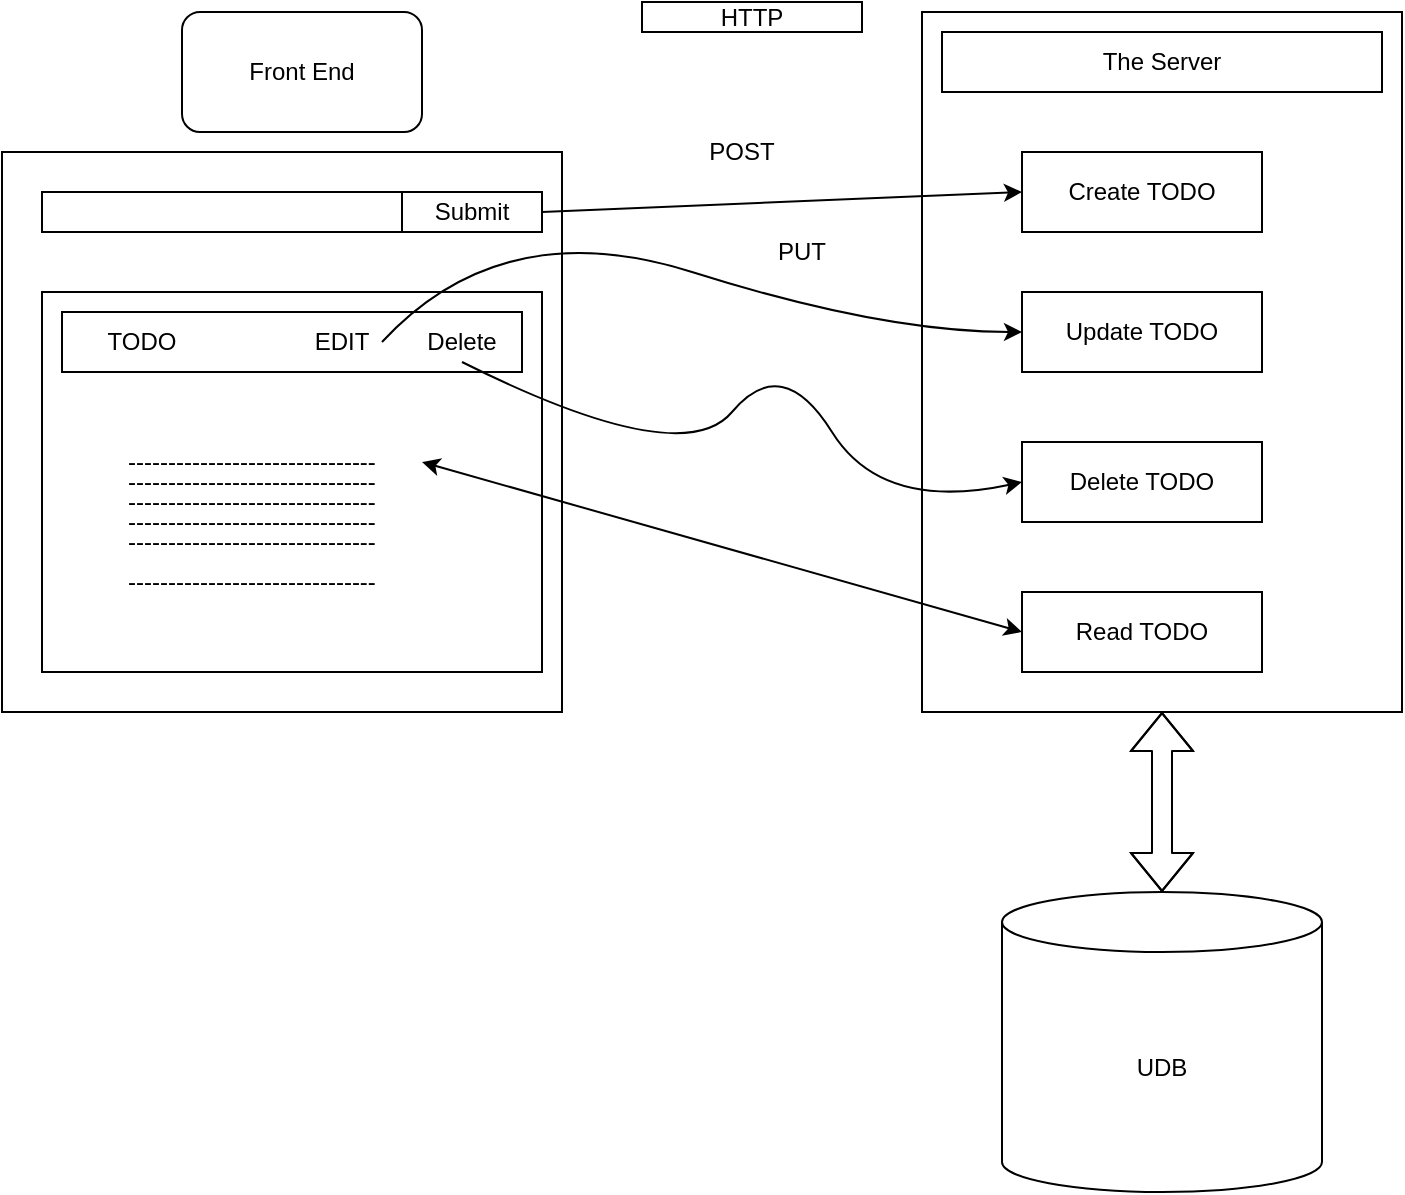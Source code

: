 <mxfile version="14.5.1" type="github">
  <diagram id="2IadnUiaCSOKcaDaOSIF" name="Page-1">
    <mxGraphModel dx="1422" dy="794" grid="1" gridSize="10" guides="1" tooltips="1" connect="1" arrows="1" fold="1" page="1" pageScale="1" pageWidth="850" pageHeight="1100" math="0" shadow="0">
      <root>
        <mxCell id="0" />
        <mxCell id="1" parent="0" />
        <mxCell id="tZeDxSKFw28j_Tu_ZjGy-1" value="UDB" style="shape=cylinder3;whiteSpace=wrap;html=1;boundedLbl=1;backgroundOutline=1;size=15;" parent="1" vertex="1">
          <mxGeometry x="590" y="530" width="160" height="150" as="geometry" />
        </mxCell>
        <mxCell id="tZeDxSKFw28j_Tu_ZjGy-3" value="" style="whiteSpace=wrap;html=1;aspect=fixed;" parent="1" vertex="1">
          <mxGeometry x="90" y="160" width="280" height="280" as="geometry" />
        </mxCell>
        <mxCell id="tZeDxSKFw28j_Tu_ZjGy-4" value="Front End" style="rounded=1;whiteSpace=wrap;html=1;" parent="1" vertex="1">
          <mxGeometry x="180" y="90" width="120" height="60" as="geometry" />
        </mxCell>
        <mxCell id="tZeDxSKFw28j_Tu_ZjGy-5" value="" style="rounded=0;whiteSpace=wrap;html=1;" parent="1" vertex="1">
          <mxGeometry x="110" y="180" width="180" height="20" as="geometry" />
        </mxCell>
        <mxCell id="tZeDxSKFw28j_Tu_ZjGy-6" value="Submit" style="rounded=0;whiteSpace=wrap;html=1;" parent="1" vertex="1">
          <mxGeometry x="290" y="180" width="70" height="20" as="geometry" />
        </mxCell>
        <mxCell id="tZeDxSKFw28j_Tu_ZjGy-7" value="" style="rounded=0;whiteSpace=wrap;html=1;" parent="1" vertex="1">
          <mxGeometry x="110" y="230" width="250" height="190" as="geometry" />
        </mxCell>
        <mxCell id="tZeDxSKFw28j_Tu_ZjGy-8" value="" style="rounded=0;whiteSpace=wrap;html=1;" parent="1" vertex="1">
          <mxGeometry x="120" y="240" width="230" height="30" as="geometry" />
        </mxCell>
        <mxCell id="tZeDxSKFw28j_Tu_ZjGy-9" value="TODO" style="text;html=1;strokeColor=none;fillColor=none;align=center;verticalAlign=middle;whiteSpace=wrap;rounded=0;" parent="1" vertex="1">
          <mxGeometry x="140" y="245" width="40" height="20" as="geometry" />
        </mxCell>
        <mxCell id="tZeDxSKFw28j_Tu_ZjGy-12" value="EDIT" style="text;html=1;strokeColor=none;fillColor=none;align=center;verticalAlign=middle;whiteSpace=wrap;rounded=0;" parent="1" vertex="1">
          <mxGeometry x="240" y="245" width="40" height="20" as="geometry" />
        </mxCell>
        <mxCell id="tZeDxSKFw28j_Tu_ZjGy-13" value="Delete" style="text;html=1;strokeColor=none;fillColor=none;align=center;verticalAlign=middle;whiteSpace=wrap;rounded=0;" parent="1" vertex="1">
          <mxGeometry x="300" y="245" width="40" height="20" as="geometry" />
        </mxCell>
        <mxCell id="tZeDxSKFw28j_Tu_ZjGy-17" value="" style="rounded=0;whiteSpace=wrap;html=1;" parent="1" vertex="1">
          <mxGeometry x="550" y="90" width="240" height="350" as="geometry" />
        </mxCell>
        <mxCell id="tZeDxSKFw28j_Tu_ZjGy-18" value="The Server" style="rounded=0;whiteSpace=wrap;html=1;" parent="1" vertex="1">
          <mxGeometry x="560" y="100" width="220" height="30" as="geometry" />
        </mxCell>
        <mxCell id="tZeDxSKFw28j_Tu_ZjGy-19" value="Create TODO" style="rounded=0;whiteSpace=wrap;html=1;" parent="1" vertex="1">
          <mxGeometry x="600" y="160" width="120" height="40" as="geometry" />
        </mxCell>
        <mxCell id="tZeDxSKFw28j_Tu_ZjGy-20" value="Update TODO" style="rounded=0;whiteSpace=wrap;html=1;" parent="1" vertex="1">
          <mxGeometry x="600" y="230" width="120" height="40" as="geometry" />
        </mxCell>
        <mxCell id="tZeDxSKFw28j_Tu_ZjGy-21" value="Delete TODO" style="rounded=0;whiteSpace=wrap;html=1;" parent="1" vertex="1">
          <mxGeometry x="600" y="305" width="120" height="40" as="geometry" />
        </mxCell>
        <mxCell id="tZeDxSKFw28j_Tu_ZjGy-22" value="Read TODO" style="rounded=0;whiteSpace=wrap;html=1;" parent="1" vertex="1">
          <mxGeometry x="600" y="380" width="120" height="40" as="geometry" />
        </mxCell>
        <mxCell id="tZeDxSKFw28j_Tu_ZjGy-23" value="HTTP" style="rounded=0;whiteSpace=wrap;html=1;" parent="1" vertex="1">
          <mxGeometry x="410" y="85" width="110" height="15" as="geometry" />
        </mxCell>
        <mxCell id="tZeDxSKFw28j_Tu_ZjGy-24" value="" style="endArrow=classic;html=1;exitX=1;exitY=0.5;exitDx=0;exitDy=0;entryX=0;entryY=0.5;entryDx=0;entryDy=0;" parent="1" source="tZeDxSKFw28j_Tu_ZjGy-6" target="tZeDxSKFw28j_Tu_ZjGy-19" edge="1">
          <mxGeometry width="50" height="50" relative="1" as="geometry">
            <mxPoint x="400" y="430" as="sourcePoint" />
            <mxPoint x="450" y="380" as="targetPoint" />
          </mxGeometry>
        </mxCell>
        <mxCell id="tZeDxSKFw28j_Tu_ZjGy-25" value="POST" style="text;html=1;strokeColor=none;fillColor=none;align=center;verticalAlign=middle;whiteSpace=wrap;rounded=0;" parent="1" vertex="1">
          <mxGeometry x="440" y="150" width="40" height="20" as="geometry" />
        </mxCell>
        <mxCell id="tZeDxSKFw28j_Tu_ZjGy-26" value="" style="curved=1;endArrow=classic;html=1;exitX=1;exitY=0.5;exitDx=0;exitDy=0;entryX=0;entryY=0.5;entryDx=0;entryDy=0;" parent="1" source="tZeDxSKFw28j_Tu_ZjGy-12" target="tZeDxSKFw28j_Tu_ZjGy-20" edge="1">
          <mxGeometry width="50" height="50" relative="1" as="geometry">
            <mxPoint x="400" y="430" as="sourcePoint" />
            <mxPoint x="450" y="380" as="targetPoint" />
            <Array as="points">
              <mxPoint x="340" y="190" />
              <mxPoint x="530" y="250" />
            </Array>
          </mxGeometry>
        </mxCell>
        <mxCell id="tZeDxSKFw28j_Tu_ZjGy-27" value="PUT" style="text;html=1;strokeColor=none;fillColor=none;align=center;verticalAlign=middle;whiteSpace=wrap;rounded=0;" parent="1" vertex="1">
          <mxGeometry x="470" y="200" width="40" height="20" as="geometry" />
        </mxCell>
        <mxCell id="tZeDxSKFw28j_Tu_ZjGy-29" value="" style="curved=1;endArrow=classic;html=1;exitX=0.5;exitY=1;exitDx=0;exitDy=0;entryX=0;entryY=0.5;entryDx=0;entryDy=0;" parent="1" source="tZeDxSKFw28j_Tu_ZjGy-13" target="tZeDxSKFw28j_Tu_ZjGy-21" edge="1">
          <mxGeometry width="50" height="50" relative="1" as="geometry">
            <mxPoint x="400" y="430" as="sourcePoint" />
            <mxPoint x="450" y="380" as="targetPoint" />
            <Array as="points">
              <mxPoint x="430" y="320" />
              <mxPoint x="480" y="260" />
              <mxPoint x="530" y="340" />
            </Array>
          </mxGeometry>
        </mxCell>
        <mxCell id="tZeDxSKFw28j_Tu_ZjGy-30" value="" style="endArrow=classic;startArrow=classic;html=1;entryX=0;entryY=0.5;entryDx=0;entryDy=0;exitX=1;exitY=0.5;exitDx=0;exitDy=0;" parent="1" source="tZeDxSKFw28j_Tu_ZjGy-31" target="tZeDxSKFw28j_Tu_ZjGy-22" edge="1">
          <mxGeometry width="50" height="50" relative="1" as="geometry">
            <mxPoint x="400" y="430" as="sourcePoint" />
            <mxPoint x="450" y="380" as="targetPoint" />
          </mxGeometry>
        </mxCell>
        <mxCell id="tZeDxSKFw28j_Tu_ZjGy-31" value="-------------------------------" style="text;html=1;strokeColor=none;fillColor=none;align=center;verticalAlign=middle;whiteSpace=wrap;rounded=0;" parent="1" vertex="1">
          <mxGeometry x="130" y="305" width="170" height="20" as="geometry" />
        </mxCell>
        <mxCell id="tZeDxSKFw28j_Tu_ZjGy-32" value="-------------------------------" style="text;html=1;strokeColor=none;fillColor=none;align=center;verticalAlign=middle;whiteSpace=wrap;rounded=0;" parent="1" vertex="1">
          <mxGeometry x="130" y="315" width="170" height="20" as="geometry" />
        </mxCell>
        <mxCell id="tZeDxSKFw28j_Tu_ZjGy-33" value="-------------------------------" style="text;html=1;strokeColor=none;fillColor=none;align=center;verticalAlign=middle;whiteSpace=wrap;rounded=0;" parent="1" vertex="1">
          <mxGeometry x="130" y="325" width="170" height="20" as="geometry" />
        </mxCell>
        <mxCell id="tZeDxSKFw28j_Tu_ZjGy-34" value="-------------------------------" style="text;html=1;strokeColor=none;fillColor=none;align=center;verticalAlign=middle;whiteSpace=wrap;rounded=0;" parent="1" vertex="1">
          <mxGeometry x="130" y="335" width="170" height="20" as="geometry" />
        </mxCell>
        <mxCell id="tZeDxSKFw28j_Tu_ZjGy-35" value="-------------------------------" style="text;html=1;strokeColor=none;fillColor=none;align=center;verticalAlign=middle;whiteSpace=wrap;rounded=0;" parent="1" vertex="1">
          <mxGeometry x="130" y="345" width="170" height="20" as="geometry" />
        </mxCell>
        <mxCell id="tZeDxSKFw28j_Tu_ZjGy-36" value="-------------------------------" style="text;html=1;strokeColor=none;fillColor=none;align=center;verticalAlign=middle;whiteSpace=wrap;rounded=0;" parent="1" vertex="1">
          <mxGeometry x="130" y="365" width="170" height="19" as="geometry" />
        </mxCell>
        <mxCell id="tZeDxSKFw28j_Tu_ZjGy-41" value="" style="shape=flexArrow;endArrow=classic;startArrow=classic;html=1;entryX=0.5;entryY=1;entryDx=0;entryDy=0;exitX=0.5;exitY=0;exitDx=0;exitDy=0;exitPerimeter=0;" parent="1" source="tZeDxSKFw28j_Tu_ZjGy-1" target="tZeDxSKFw28j_Tu_ZjGy-17" edge="1">
          <mxGeometry width="50" height="50" relative="1" as="geometry">
            <mxPoint x="670" y="520" as="sourcePoint" />
            <mxPoint x="700" y="460" as="targetPoint" />
            <Array as="points">
              <mxPoint x="670" y="470" />
            </Array>
          </mxGeometry>
        </mxCell>
      </root>
    </mxGraphModel>
  </diagram>
</mxfile>
